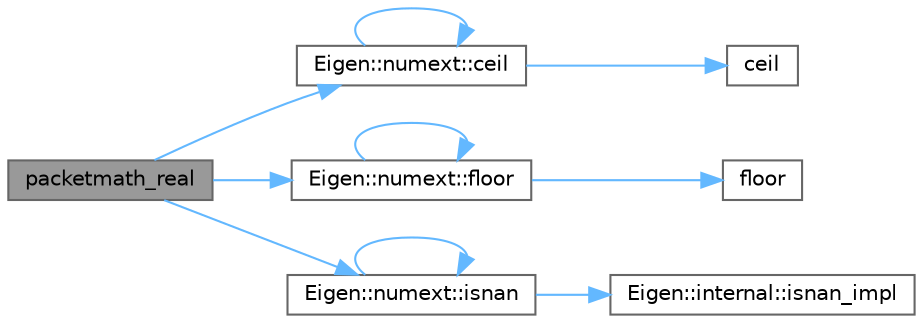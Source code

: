 digraph "packetmath_real"
{
 // LATEX_PDF_SIZE
  bgcolor="transparent";
  edge [fontname=Helvetica,fontsize=10,labelfontname=Helvetica,labelfontsize=10];
  node [fontname=Helvetica,fontsize=10,shape=box,height=0.2,width=0.4];
  rankdir="LR";
  Node1 [id="Node000001",label="packetmath_real",height=0.2,width=0.4,color="gray40", fillcolor="grey60", style="filled", fontcolor="black",tooltip=" "];
  Node1 -> Node2 [id="edge10_Node000001_Node000002",color="steelblue1",style="solid",tooltip=" "];
  Node2 [id="Node000002",label="Eigen::numext::ceil",height=0.2,width=0.4,color="grey40", fillcolor="white", style="filled",URL="$namespace_eigen_1_1numext.html#ad51edb6db19f22dee2ff753881ff6eeb",tooltip=" "];
  Node2 -> Node3 [id="edge11_Node000002_Node000003",color="steelblue1",style="solid",tooltip=" "];
  Node3 [id="Node000003",label="ceil",height=0.2,width=0.4,color="grey40", fillcolor="white", style="filled",URL="$_array_cwise_unary_ops_8h.html#a63043b6807e8e10fb1adf4667e3664d2",tooltip=" "];
  Node2 -> Node2 [id="edge12_Node000002_Node000002",color="steelblue1",style="solid",tooltip=" "];
  Node1 -> Node4 [id="edge13_Node000001_Node000004",color="steelblue1",style="solid",tooltip=" "];
  Node4 [id="Node000004",label="Eigen::numext::floor",height=0.2,width=0.4,color="grey40", fillcolor="white", style="filled",URL="$namespace_eigen_1_1numext.html#a68fc3dc9752ac7f96fd5ddf9a63d689c",tooltip=" "];
  Node4 -> Node4 [id="edge14_Node000004_Node000004",color="steelblue1",style="solid",tooltip=" "];
  Node4 -> Node5 [id="edge15_Node000004_Node000005",color="steelblue1",style="solid",tooltip=" "];
  Node5 [id="Node000005",label="floor",height=0.2,width=0.4,color="grey40", fillcolor="white", style="filled",URL="$_array_cwise_unary_ops_8h.html#a3230e10964844c34fb73eaccc84dc8a7",tooltip=" "];
  Node1 -> Node6 [id="edge16_Node000001_Node000006",color="steelblue1",style="solid",tooltip=" "];
  Node6 [id="Node000006",label="Eigen::numext::isnan",height=0.2,width=0.4,color="grey40", fillcolor="white", style="filled",URL="$namespace_eigen_1_1numext.html#a257c9a2918faf47d11e1cbcb253d177b",tooltip=" "];
  Node6 -> Node6 [id="edge17_Node000006_Node000006",color="steelblue1",style="solid",tooltip=" "];
  Node6 -> Node7 [id="edge18_Node000006_Node000007",color="steelblue1",style="solid",tooltip=" "];
  Node7 [id="Node000007",label="Eigen::internal::isnan_impl",height=0.2,width=0.4,color="grey40", fillcolor="white", style="filled",URL="$namespace_eigen_1_1internal.html#ae32cb929537f11ae3c037f44d94dae37",tooltip=" "];
}
